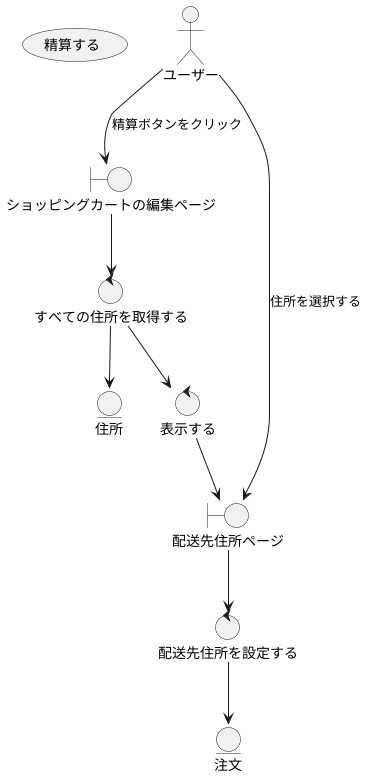 @startuml 精算する

usecase 精算する

actor ユーザー
boundary ショッピングカートの編集ページ
control すべての住所を取得する
entity 住所
control 表示する
boundary 配送先住所ページ
control 配送先住所を設定する
entity 注文

ユーザー --> ショッピングカートの編集ページ : 精算ボタンをクリック
ユーザー --> 配送先住所ページ : 住所を選択する
ショッピングカートの編集ページ --> すべての住所を取得する
すべての住所を取得する --> 住所
すべての住所を取得する  --> 表示する
表示する --> 配送先住所ページ
配送先住所ページ --> 配送先住所を設定する
配送先住所を設定する --> 注文

@enduml
